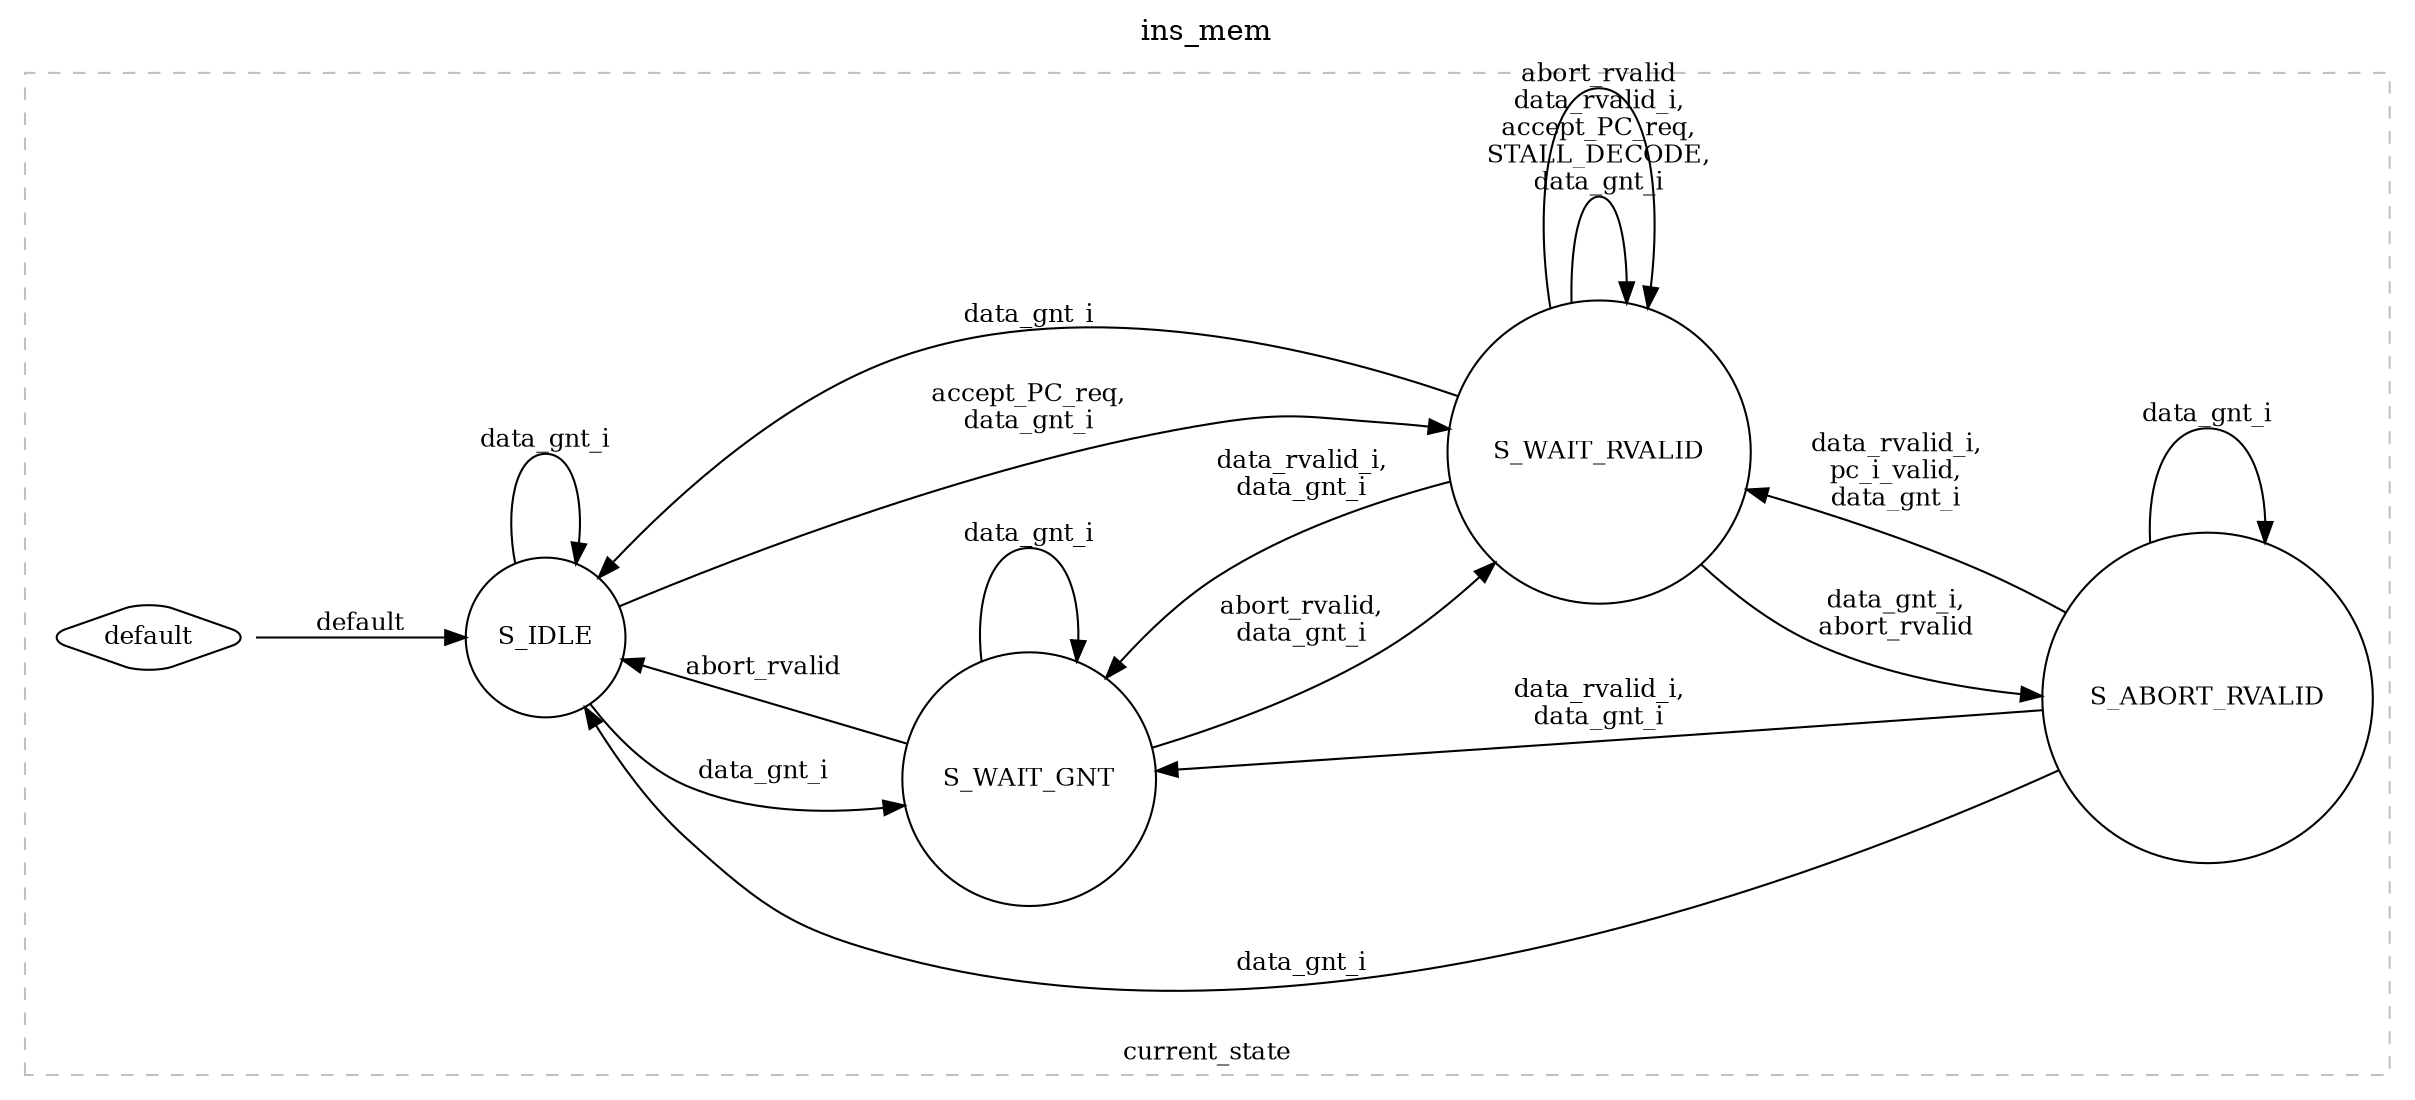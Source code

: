 digraph FSM {
  rankdir=LR;
  node [shape=circle, fontsize=12];
  edge [fontsize=12];
  graph [labelloc="t", label="ins_mem", fontsize=14, nodesep=0.7, ranksep=0.8, splines=spline, concentrate=false];
  "default" [shape=diamond, style=rounded, fontsize=12];
  "S_ABORT_RVALID";
  "S_IDLE";
  "S_WAIT_GNT";
  "S_WAIT_RVALID";
  subgraph cluster_1 {
    label="current_state"; labelloc="b"; fontsize=12; style=dashed; color=gray;
    "S_IDLE" -> "S_WAIT_RVALID" [label="accept_PC_req,
data_gnt_i"];
    "S_IDLE" -> "S_WAIT_GNT" [label="data_gnt_i"];
    "S_IDLE" -> "S_IDLE" [label="data_gnt_i"];
    "S_WAIT_GNT" -> "S_IDLE" [label="abort_rvalid"];
    "S_WAIT_GNT" -> "S_WAIT_RVALID" [label="abort_rvalid,
data_gnt_i"];
    "S_WAIT_GNT" -> "S_WAIT_GNT" [label="data_gnt_i"];
    "S_WAIT_RVALID" -> "S_WAIT_RVALID" [label="data_rvalid_i,
accept_PC_req,
STALL_DECODE,
data_gnt_i"];
    "S_WAIT_RVALID" -> "S_WAIT_GNT" [label="data_rvalid_i,
data_gnt_i"];
    "S_WAIT_RVALID" -> "S_IDLE" [label="data_gnt_i"];
    "S_WAIT_RVALID" -> "S_ABORT_RVALID" [label="data_gnt_i,
abort_rvalid"];
    "S_WAIT_RVALID" -> "S_WAIT_RVALID" [label="abort_rvalid"];
    "S_ABORT_RVALID" -> "S_WAIT_RVALID" [label="data_rvalid_i,
pc_i_valid,
data_gnt_i"];
    "S_ABORT_RVALID" -> "S_WAIT_GNT" [label="data_rvalid_i,
data_gnt_i"];
    "S_ABORT_RVALID" -> "S_IDLE" [label="data_gnt_i"];
    "S_ABORT_RVALID" -> "S_ABORT_RVALID" [label="data_gnt_i"];
    "default" -> "S_IDLE" [label="default"];
  }
}